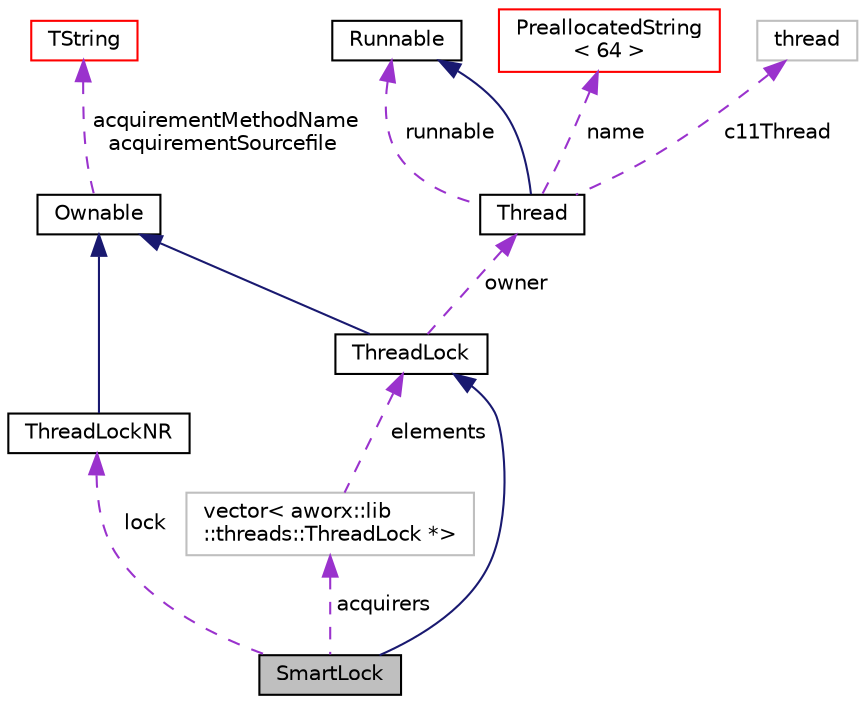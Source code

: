 digraph "SmartLock"
{
  edge [fontname="Helvetica",fontsize="10",labelfontname="Helvetica",labelfontsize="10"];
  node [fontname="Helvetica",fontsize="10",shape=record];
  Node13 [label="SmartLock",height=0.2,width=0.4,color="black", fillcolor="grey75", style="filled", fontcolor="black"];
  Node14 -> Node13 [dir="back",color="midnightblue",fontsize="10",style="solid",fontname="Helvetica"];
  Node14 [label="ThreadLock",height=0.2,width=0.4,color="black", fillcolor="white", style="filled",URL="$classaworx_1_1lib_1_1threads_1_1ThreadLock.html"];
  Node15 -> Node14 [dir="back",color="midnightblue",fontsize="10",style="solid",fontname="Helvetica"];
  Node15 [label="Ownable",height=0.2,width=0.4,color="black", fillcolor="white", style="filled",URL="$classaworx_1_1lib_1_1lang_1_1Ownable.html"];
  Node16 -> Node15 [dir="back",color="darkorchid3",fontsize="10",style="dashed",label=" acquirementMethodName\nacquirementSourcefile" ,fontname="Helvetica"];
  Node16 [label="TString",height=0.2,width=0.4,color="red", fillcolor="white", style="filled",URL="$classaworx_1_1lib_1_1strings_1_1TString.html"];
  Node18 -> Node14 [dir="back",color="darkorchid3",fontsize="10",style="dashed",label=" owner" ,fontname="Helvetica"];
  Node18 [label="Thread",height=0.2,width=0.4,color="black", fillcolor="white", style="filled",URL="$classaworx_1_1lib_1_1threads_1_1Thread.html"];
  Node19 -> Node18 [dir="back",color="midnightblue",fontsize="10",style="solid",fontname="Helvetica"];
  Node19 [label="Runnable",height=0.2,width=0.4,color="black", fillcolor="white", style="filled",URL="$classaworx_1_1lib_1_1threads_1_1Runnable.html"];
  Node19 -> Node18 [dir="back",color="darkorchid3",fontsize="10",style="dashed",label=" runnable" ,fontname="Helvetica"];
  Node20 -> Node18 [dir="back",color="darkorchid3",fontsize="10",style="dashed",label=" name" ,fontname="Helvetica"];
  Node20 [label="PreallocatedString\l\< 64 \>",height=0.2,width=0.4,color="red", fillcolor="white", style="filled",URL="$classaworx_1_1lib_1_1strings_1_1PreallocatedString.html"];
  Node22 -> Node18 [dir="back",color="darkorchid3",fontsize="10",style="dashed",label=" c11Thread" ,fontname="Helvetica"];
  Node22 [label="thread",height=0.2,width=0.4,color="grey75", fillcolor="white", style="filled",tooltip="STL class. "];
  Node23 -> Node13 [dir="back",color="darkorchid3",fontsize="10",style="dashed",label=" lock" ,fontname="Helvetica"];
  Node23 [label="ThreadLockNR",height=0.2,width=0.4,color="black", fillcolor="white", style="filled",URL="$classaworx_1_1lib_1_1threads_1_1ThreadLockNR.html"];
  Node15 -> Node23 [dir="back",color="midnightblue",fontsize="10",style="solid",fontname="Helvetica"];
  Node24 -> Node13 [dir="back",color="darkorchid3",fontsize="10",style="dashed",label=" acquirers" ,fontname="Helvetica"];
  Node24 [label="vector\< aworx::lib\l::threads::ThreadLock *\>",height=0.2,width=0.4,color="grey75", fillcolor="white", style="filled"];
  Node14 -> Node24 [dir="back",color="darkorchid3",fontsize="10",style="dashed",label=" elements" ,fontname="Helvetica"];
}
